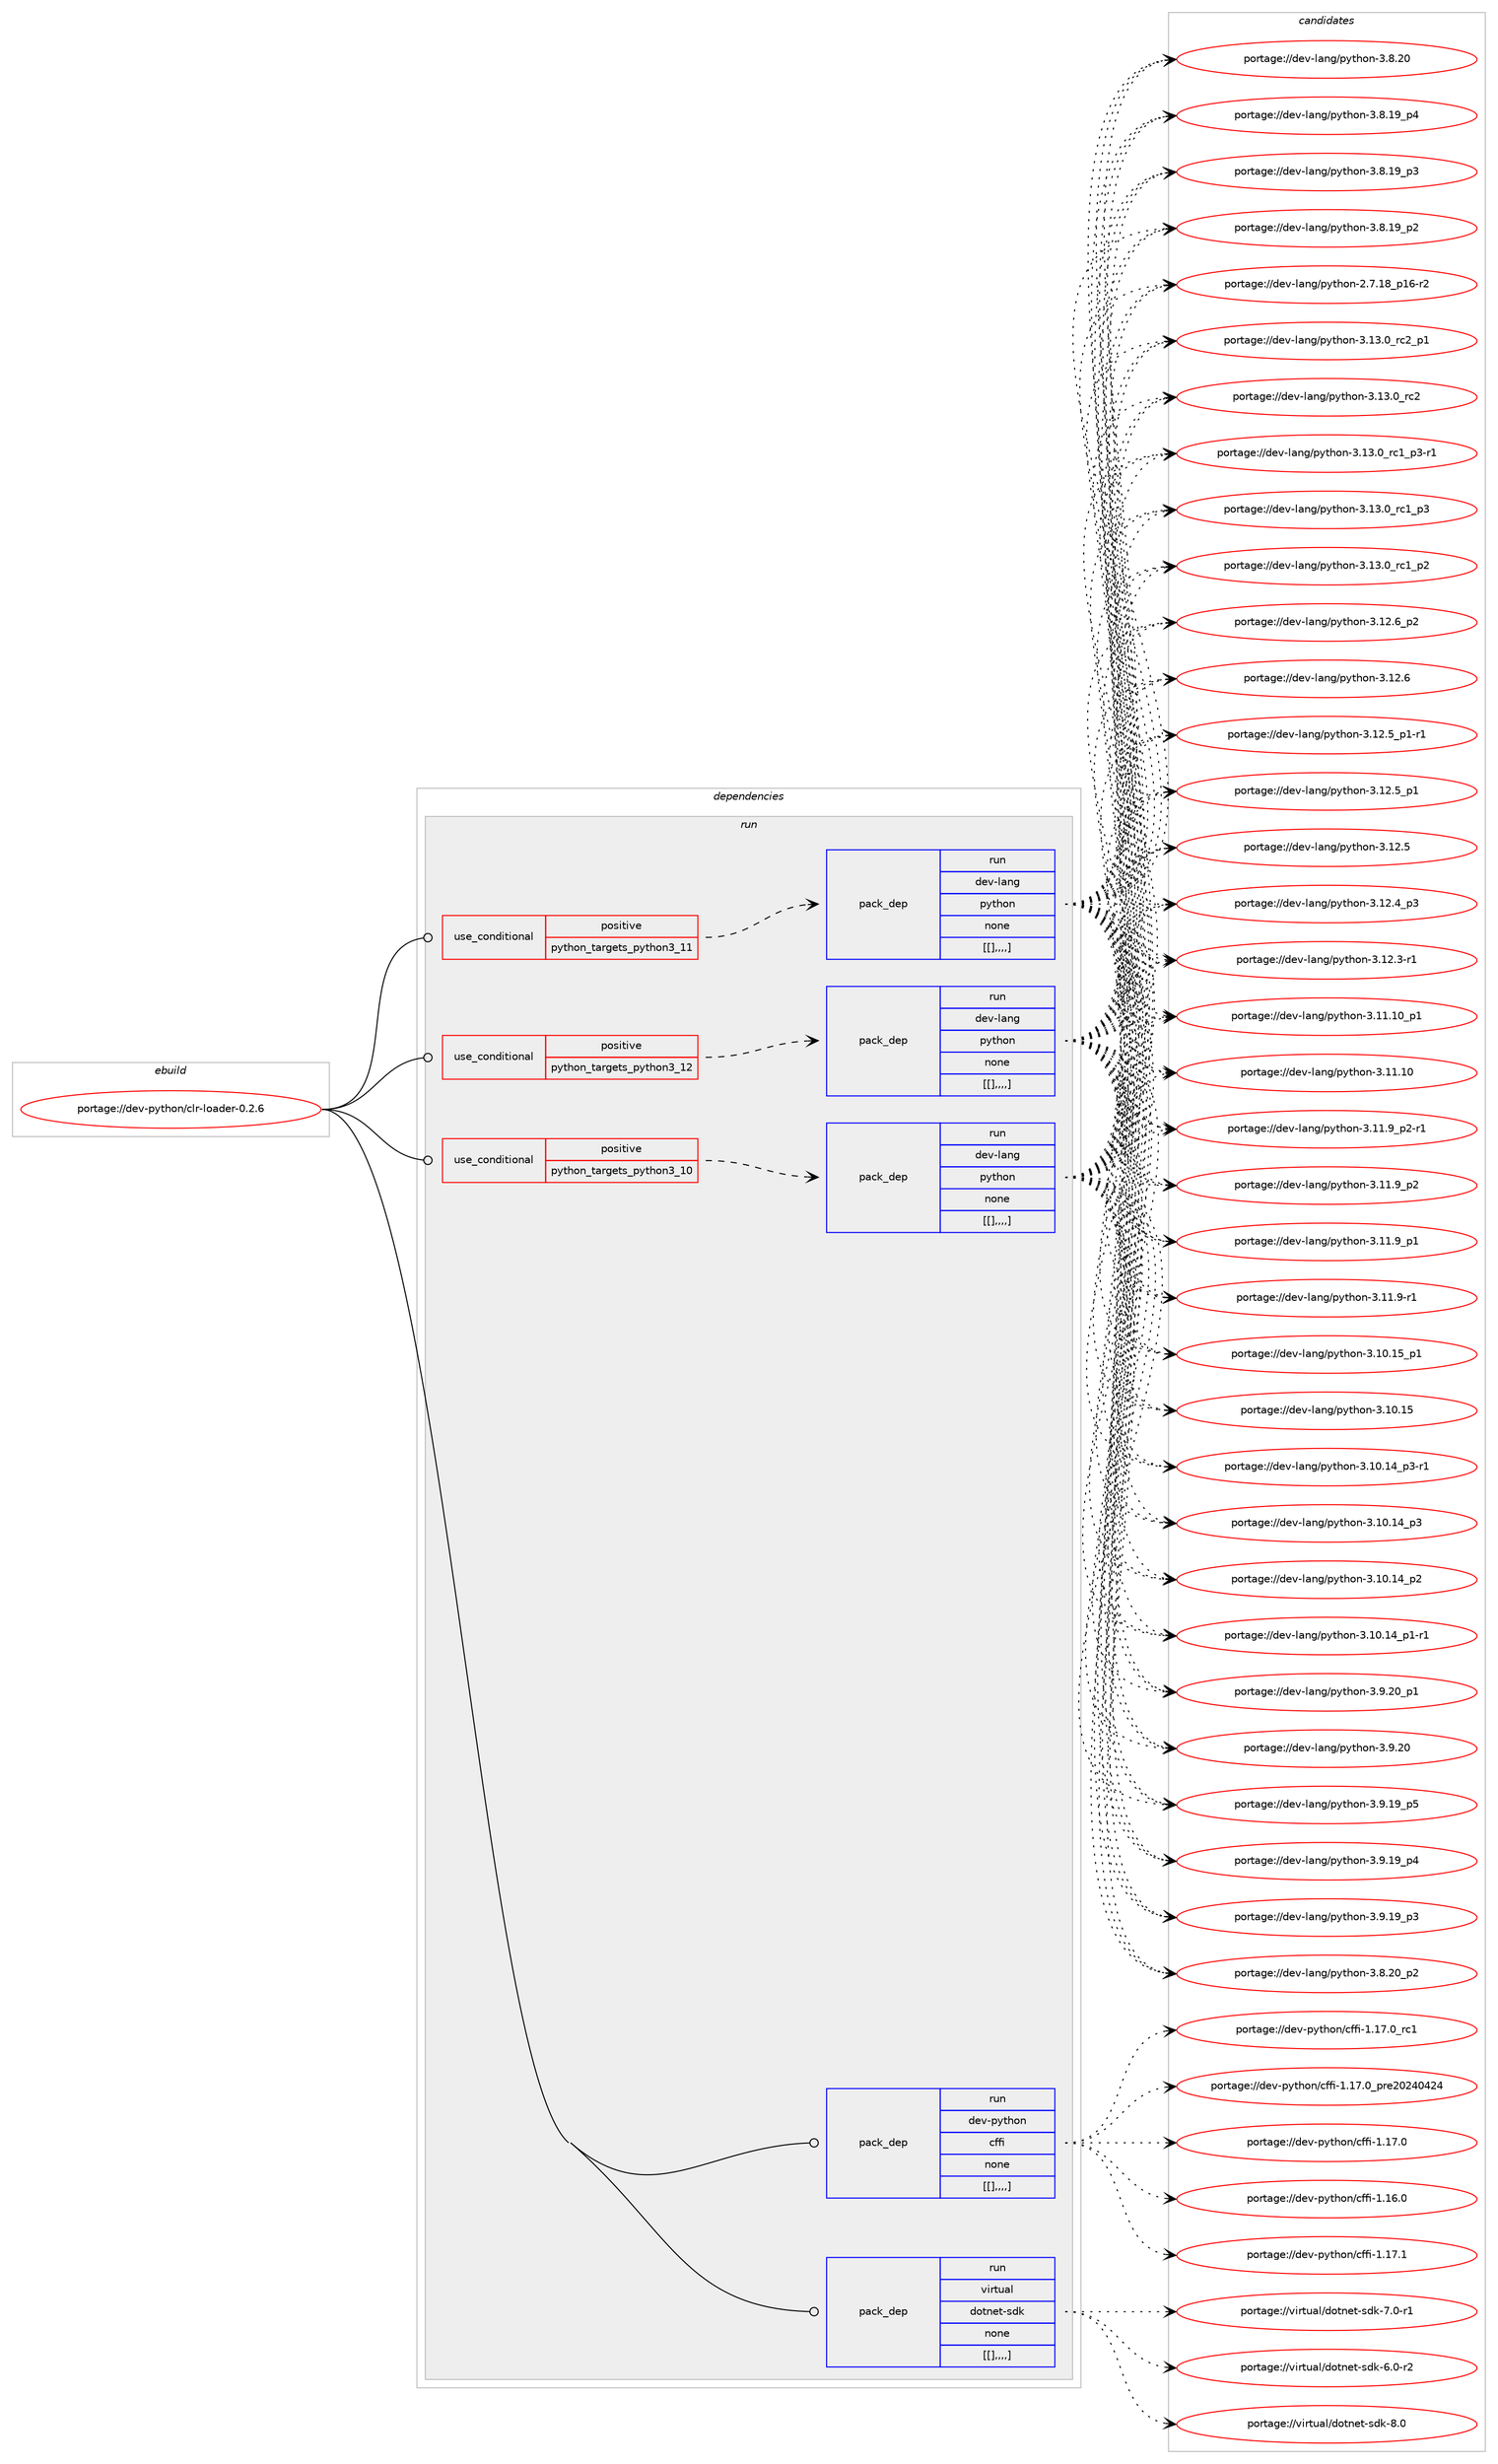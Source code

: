 digraph prolog {

# *************
# Graph options
# *************

newrank=true;
concentrate=true;
compound=true;
graph [rankdir=LR,fontname=Helvetica,fontsize=10,ranksep=1.5];#, ranksep=2.5, nodesep=0.2];
edge  [arrowhead=vee];
node  [fontname=Helvetica,fontsize=10];

# **********
# The ebuild
# **********

subgraph cluster_leftcol {
color=gray;
label=<<i>ebuild</i>>;
id [label="portage://dev-python/clr-loader-0.2.6", color=red, width=4, href="../dev-python/clr-loader-0.2.6.svg"];
}

# ****************
# The dependencies
# ****************

subgraph cluster_midcol {
color=gray;
label=<<i>dependencies</i>>;
subgraph cluster_compile {
fillcolor="#eeeeee";
style=filled;
label=<<i>compile</i>>;
}
subgraph cluster_compileandrun {
fillcolor="#eeeeee";
style=filled;
label=<<i>compile and run</i>>;
}
subgraph cluster_run {
fillcolor="#eeeeee";
style=filled;
label=<<i>run</i>>;
subgraph cond32865 {
dependency145618 [label=<<TABLE BORDER="0" CELLBORDER="1" CELLSPACING="0" CELLPADDING="4"><TR><TD ROWSPAN="3" CELLPADDING="10">use_conditional</TD></TR><TR><TD>positive</TD></TR><TR><TD>python_targets_python3_10</TD></TR></TABLE>>, shape=none, color=red];
subgraph pack111541 {
dependency145619 [label=<<TABLE BORDER="0" CELLBORDER="1" CELLSPACING="0" CELLPADDING="4" WIDTH="220"><TR><TD ROWSPAN="6" CELLPADDING="30">pack_dep</TD></TR><TR><TD WIDTH="110">run</TD></TR><TR><TD>dev-lang</TD></TR><TR><TD>python</TD></TR><TR><TD>none</TD></TR><TR><TD>[[],,,,]</TD></TR></TABLE>>, shape=none, color=blue];
}
dependency145618:e -> dependency145619:w [weight=20,style="dashed",arrowhead="vee"];
}
id:e -> dependency145618:w [weight=20,style="solid",arrowhead="odot"];
subgraph cond32866 {
dependency145620 [label=<<TABLE BORDER="0" CELLBORDER="1" CELLSPACING="0" CELLPADDING="4"><TR><TD ROWSPAN="3" CELLPADDING="10">use_conditional</TD></TR><TR><TD>positive</TD></TR><TR><TD>python_targets_python3_11</TD></TR></TABLE>>, shape=none, color=red];
subgraph pack111542 {
dependency145621 [label=<<TABLE BORDER="0" CELLBORDER="1" CELLSPACING="0" CELLPADDING="4" WIDTH="220"><TR><TD ROWSPAN="6" CELLPADDING="30">pack_dep</TD></TR><TR><TD WIDTH="110">run</TD></TR><TR><TD>dev-lang</TD></TR><TR><TD>python</TD></TR><TR><TD>none</TD></TR><TR><TD>[[],,,,]</TD></TR></TABLE>>, shape=none, color=blue];
}
dependency145620:e -> dependency145621:w [weight=20,style="dashed",arrowhead="vee"];
}
id:e -> dependency145620:w [weight=20,style="solid",arrowhead="odot"];
subgraph cond32867 {
dependency145622 [label=<<TABLE BORDER="0" CELLBORDER="1" CELLSPACING="0" CELLPADDING="4"><TR><TD ROWSPAN="3" CELLPADDING="10">use_conditional</TD></TR><TR><TD>positive</TD></TR><TR><TD>python_targets_python3_12</TD></TR></TABLE>>, shape=none, color=red];
subgraph pack111543 {
dependency145623 [label=<<TABLE BORDER="0" CELLBORDER="1" CELLSPACING="0" CELLPADDING="4" WIDTH="220"><TR><TD ROWSPAN="6" CELLPADDING="30">pack_dep</TD></TR><TR><TD WIDTH="110">run</TD></TR><TR><TD>dev-lang</TD></TR><TR><TD>python</TD></TR><TR><TD>none</TD></TR><TR><TD>[[],,,,]</TD></TR></TABLE>>, shape=none, color=blue];
}
dependency145622:e -> dependency145623:w [weight=20,style="dashed",arrowhead="vee"];
}
id:e -> dependency145622:w [weight=20,style="solid",arrowhead="odot"];
subgraph pack111544 {
dependency145624 [label=<<TABLE BORDER="0" CELLBORDER="1" CELLSPACING="0" CELLPADDING="4" WIDTH="220"><TR><TD ROWSPAN="6" CELLPADDING="30">pack_dep</TD></TR><TR><TD WIDTH="110">run</TD></TR><TR><TD>dev-python</TD></TR><TR><TD>cffi</TD></TR><TR><TD>none</TD></TR><TR><TD>[[],,,,]</TD></TR></TABLE>>, shape=none, color=blue];
}
id:e -> dependency145624:w [weight=20,style="solid",arrowhead="odot"];
subgraph pack111545 {
dependency145625 [label=<<TABLE BORDER="0" CELLBORDER="1" CELLSPACING="0" CELLPADDING="4" WIDTH="220"><TR><TD ROWSPAN="6" CELLPADDING="30">pack_dep</TD></TR><TR><TD WIDTH="110">run</TD></TR><TR><TD>virtual</TD></TR><TR><TD>dotnet-sdk</TD></TR><TR><TD>none</TD></TR><TR><TD>[[],,,,]</TD></TR></TABLE>>, shape=none, color=blue];
}
id:e -> dependency145625:w [weight=20,style="solid",arrowhead="odot"];
}
}

# **************
# The candidates
# **************

subgraph cluster_choices {
rank=same;
color=gray;
label=<<i>candidates</i>>;

subgraph choice111541 {
color=black;
nodesep=1;
choice100101118451089711010347112121116104111110455146495146489511499509511249 [label="portage://dev-lang/python-3.13.0_rc2_p1", color=red, width=4,href="../dev-lang/python-3.13.0_rc2_p1.svg"];
choice10010111845108971101034711212111610411111045514649514648951149950 [label="portage://dev-lang/python-3.13.0_rc2", color=red, width=4,href="../dev-lang/python-3.13.0_rc2.svg"];
choice1001011184510897110103471121211161041111104551464951464895114994995112514511449 [label="portage://dev-lang/python-3.13.0_rc1_p3-r1", color=red, width=4,href="../dev-lang/python-3.13.0_rc1_p3-r1.svg"];
choice100101118451089711010347112121116104111110455146495146489511499499511251 [label="portage://dev-lang/python-3.13.0_rc1_p3", color=red, width=4,href="../dev-lang/python-3.13.0_rc1_p3.svg"];
choice100101118451089711010347112121116104111110455146495146489511499499511250 [label="portage://dev-lang/python-3.13.0_rc1_p2", color=red, width=4,href="../dev-lang/python-3.13.0_rc1_p2.svg"];
choice100101118451089711010347112121116104111110455146495046549511250 [label="portage://dev-lang/python-3.12.6_p2", color=red, width=4,href="../dev-lang/python-3.12.6_p2.svg"];
choice10010111845108971101034711212111610411111045514649504654 [label="portage://dev-lang/python-3.12.6", color=red, width=4,href="../dev-lang/python-3.12.6.svg"];
choice1001011184510897110103471121211161041111104551464950465395112494511449 [label="portage://dev-lang/python-3.12.5_p1-r1", color=red, width=4,href="../dev-lang/python-3.12.5_p1-r1.svg"];
choice100101118451089711010347112121116104111110455146495046539511249 [label="portage://dev-lang/python-3.12.5_p1", color=red, width=4,href="../dev-lang/python-3.12.5_p1.svg"];
choice10010111845108971101034711212111610411111045514649504653 [label="portage://dev-lang/python-3.12.5", color=red, width=4,href="../dev-lang/python-3.12.5.svg"];
choice100101118451089711010347112121116104111110455146495046529511251 [label="portage://dev-lang/python-3.12.4_p3", color=red, width=4,href="../dev-lang/python-3.12.4_p3.svg"];
choice100101118451089711010347112121116104111110455146495046514511449 [label="portage://dev-lang/python-3.12.3-r1", color=red, width=4,href="../dev-lang/python-3.12.3-r1.svg"];
choice10010111845108971101034711212111610411111045514649494649489511249 [label="portage://dev-lang/python-3.11.10_p1", color=red, width=4,href="../dev-lang/python-3.11.10_p1.svg"];
choice1001011184510897110103471121211161041111104551464949464948 [label="portage://dev-lang/python-3.11.10", color=red, width=4,href="../dev-lang/python-3.11.10.svg"];
choice1001011184510897110103471121211161041111104551464949465795112504511449 [label="portage://dev-lang/python-3.11.9_p2-r1", color=red, width=4,href="../dev-lang/python-3.11.9_p2-r1.svg"];
choice100101118451089711010347112121116104111110455146494946579511250 [label="portage://dev-lang/python-3.11.9_p2", color=red, width=4,href="../dev-lang/python-3.11.9_p2.svg"];
choice100101118451089711010347112121116104111110455146494946579511249 [label="portage://dev-lang/python-3.11.9_p1", color=red, width=4,href="../dev-lang/python-3.11.9_p1.svg"];
choice100101118451089711010347112121116104111110455146494946574511449 [label="portage://dev-lang/python-3.11.9-r1", color=red, width=4,href="../dev-lang/python-3.11.9-r1.svg"];
choice10010111845108971101034711212111610411111045514649484649539511249 [label="portage://dev-lang/python-3.10.15_p1", color=red, width=4,href="../dev-lang/python-3.10.15_p1.svg"];
choice1001011184510897110103471121211161041111104551464948464953 [label="portage://dev-lang/python-3.10.15", color=red, width=4,href="../dev-lang/python-3.10.15.svg"];
choice100101118451089711010347112121116104111110455146494846495295112514511449 [label="portage://dev-lang/python-3.10.14_p3-r1", color=red, width=4,href="../dev-lang/python-3.10.14_p3-r1.svg"];
choice10010111845108971101034711212111610411111045514649484649529511251 [label="portage://dev-lang/python-3.10.14_p3", color=red, width=4,href="../dev-lang/python-3.10.14_p3.svg"];
choice10010111845108971101034711212111610411111045514649484649529511250 [label="portage://dev-lang/python-3.10.14_p2", color=red, width=4,href="../dev-lang/python-3.10.14_p2.svg"];
choice100101118451089711010347112121116104111110455146494846495295112494511449 [label="portage://dev-lang/python-3.10.14_p1-r1", color=red, width=4,href="../dev-lang/python-3.10.14_p1-r1.svg"];
choice100101118451089711010347112121116104111110455146574650489511249 [label="portage://dev-lang/python-3.9.20_p1", color=red, width=4,href="../dev-lang/python-3.9.20_p1.svg"];
choice10010111845108971101034711212111610411111045514657465048 [label="portage://dev-lang/python-3.9.20", color=red, width=4,href="../dev-lang/python-3.9.20.svg"];
choice100101118451089711010347112121116104111110455146574649579511253 [label="portage://dev-lang/python-3.9.19_p5", color=red, width=4,href="../dev-lang/python-3.9.19_p5.svg"];
choice100101118451089711010347112121116104111110455146574649579511252 [label="portage://dev-lang/python-3.9.19_p4", color=red, width=4,href="../dev-lang/python-3.9.19_p4.svg"];
choice100101118451089711010347112121116104111110455146574649579511251 [label="portage://dev-lang/python-3.9.19_p3", color=red, width=4,href="../dev-lang/python-3.9.19_p3.svg"];
choice100101118451089711010347112121116104111110455146564650489511250 [label="portage://dev-lang/python-3.8.20_p2", color=red, width=4,href="../dev-lang/python-3.8.20_p2.svg"];
choice10010111845108971101034711212111610411111045514656465048 [label="portage://dev-lang/python-3.8.20", color=red, width=4,href="../dev-lang/python-3.8.20.svg"];
choice100101118451089711010347112121116104111110455146564649579511252 [label="portage://dev-lang/python-3.8.19_p4", color=red, width=4,href="../dev-lang/python-3.8.19_p4.svg"];
choice100101118451089711010347112121116104111110455146564649579511251 [label="portage://dev-lang/python-3.8.19_p3", color=red, width=4,href="../dev-lang/python-3.8.19_p3.svg"];
choice100101118451089711010347112121116104111110455146564649579511250 [label="portage://dev-lang/python-3.8.19_p2", color=red, width=4,href="../dev-lang/python-3.8.19_p2.svg"];
choice100101118451089711010347112121116104111110455046554649569511249544511450 [label="portage://dev-lang/python-2.7.18_p16-r2", color=red, width=4,href="../dev-lang/python-2.7.18_p16-r2.svg"];
dependency145619:e -> choice100101118451089711010347112121116104111110455146495146489511499509511249:w [style=dotted,weight="100"];
dependency145619:e -> choice10010111845108971101034711212111610411111045514649514648951149950:w [style=dotted,weight="100"];
dependency145619:e -> choice1001011184510897110103471121211161041111104551464951464895114994995112514511449:w [style=dotted,weight="100"];
dependency145619:e -> choice100101118451089711010347112121116104111110455146495146489511499499511251:w [style=dotted,weight="100"];
dependency145619:e -> choice100101118451089711010347112121116104111110455146495146489511499499511250:w [style=dotted,weight="100"];
dependency145619:e -> choice100101118451089711010347112121116104111110455146495046549511250:w [style=dotted,weight="100"];
dependency145619:e -> choice10010111845108971101034711212111610411111045514649504654:w [style=dotted,weight="100"];
dependency145619:e -> choice1001011184510897110103471121211161041111104551464950465395112494511449:w [style=dotted,weight="100"];
dependency145619:e -> choice100101118451089711010347112121116104111110455146495046539511249:w [style=dotted,weight="100"];
dependency145619:e -> choice10010111845108971101034711212111610411111045514649504653:w [style=dotted,weight="100"];
dependency145619:e -> choice100101118451089711010347112121116104111110455146495046529511251:w [style=dotted,weight="100"];
dependency145619:e -> choice100101118451089711010347112121116104111110455146495046514511449:w [style=dotted,weight="100"];
dependency145619:e -> choice10010111845108971101034711212111610411111045514649494649489511249:w [style=dotted,weight="100"];
dependency145619:e -> choice1001011184510897110103471121211161041111104551464949464948:w [style=dotted,weight="100"];
dependency145619:e -> choice1001011184510897110103471121211161041111104551464949465795112504511449:w [style=dotted,weight="100"];
dependency145619:e -> choice100101118451089711010347112121116104111110455146494946579511250:w [style=dotted,weight="100"];
dependency145619:e -> choice100101118451089711010347112121116104111110455146494946579511249:w [style=dotted,weight="100"];
dependency145619:e -> choice100101118451089711010347112121116104111110455146494946574511449:w [style=dotted,weight="100"];
dependency145619:e -> choice10010111845108971101034711212111610411111045514649484649539511249:w [style=dotted,weight="100"];
dependency145619:e -> choice1001011184510897110103471121211161041111104551464948464953:w [style=dotted,weight="100"];
dependency145619:e -> choice100101118451089711010347112121116104111110455146494846495295112514511449:w [style=dotted,weight="100"];
dependency145619:e -> choice10010111845108971101034711212111610411111045514649484649529511251:w [style=dotted,weight="100"];
dependency145619:e -> choice10010111845108971101034711212111610411111045514649484649529511250:w [style=dotted,weight="100"];
dependency145619:e -> choice100101118451089711010347112121116104111110455146494846495295112494511449:w [style=dotted,weight="100"];
dependency145619:e -> choice100101118451089711010347112121116104111110455146574650489511249:w [style=dotted,weight="100"];
dependency145619:e -> choice10010111845108971101034711212111610411111045514657465048:w [style=dotted,weight="100"];
dependency145619:e -> choice100101118451089711010347112121116104111110455146574649579511253:w [style=dotted,weight="100"];
dependency145619:e -> choice100101118451089711010347112121116104111110455146574649579511252:w [style=dotted,weight="100"];
dependency145619:e -> choice100101118451089711010347112121116104111110455146574649579511251:w [style=dotted,weight="100"];
dependency145619:e -> choice100101118451089711010347112121116104111110455146564650489511250:w [style=dotted,weight="100"];
dependency145619:e -> choice10010111845108971101034711212111610411111045514656465048:w [style=dotted,weight="100"];
dependency145619:e -> choice100101118451089711010347112121116104111110455146564649579511252:w [style=dotted,weight="100"];
dependency145619:e -> choice100101118451089711010347112121116104111110455146564649579511251:w [style=dotted,weight="100"];
dependency145619:e -> choice100101118451089711010347112121116104111110455146564649579511250:w [style=dotted,weight="100"];
dependency145619:e -> choice100101118451089711010347112121116104111110455046554649569511249544511450:w [style=dotted,weight="100"];
}
subgraph choice111542 {
color=black;
nodesep=1;
choice100101118451089711010347112121116104111110455146495146489511499509511249 [label="portage://dev-lang/python-3.13.0_rc2_p1", color=red, width=4,href="../dev-lang/python-3.13.0_rc2_p1.svg"];
choice10010111845108971101034711212111610411111045514649514648951149950 [label="portage://dev-lang/python-3.13.0_rc2", color=red, width=4,href="../dev-lang/python-3.13.0_rc2.svg"];
choice1001011184510897110103471121211161041111104551464951464895114994995112514511449 [label="portage://dev-lang/python-3.13.0_rc1_p3-r1", color=red, width=4,href="../dev-lang/python-3.13.0_rc1_p3-r1.svg"];
choice100101118451089711010347112121116104111110455146495146489511499499511251 [label="portage://dev-lang/python-3.13.0_rc1_p3", color=red, width=4,href="../dev-lang/python-3.13.0_rc1_p3.svg"];
choice100101118451089711010347112121116104111110455146495146489511499499511250 [label="portage://dev-lang/python-3.13.0_rc1_p2", color=red, width=4,href="../dev-lang/python-3.13.0_rc1_p2.svg"];
choice100101118451089711010347112121116104111110455146495046549511250 [label="portage://dev-lang/python-3.12.6_p2", color=red, width=4,href="../dev-lang/python-3.12.6_p2.svg"];
choice10010111845108971101034711212111610411111045514649504654 [label="portage://dev-lang/python-3.12.6", color=red, width=4,href="../dev-lang/python-3.12.6.svg"];
choice1001011184510897110103471121211161041111104551464950465395112494511449 [label="portage://dev-lang/python-3.12.5_p1-r1", color=red, width=4,href="../dev-lang/python-3.12.5_p1-r1.svg"];
choice100101118451089711010347112121116104111110455146495046539511249 [label="portage://dev-lang/python-3.12.5_p1", color=red, width=4,href="../dev-lang/python-3.12.5_p1.svg"];
choice10010111845108971101034711212111610411111045514649504653 [label="portage://dev-lang/python-3.12.5", color=red, width=4,href="../dev-lang/python-3.12.5.svg"];
choice100101118451089711010347112121116104111110455146495046529511251 [label="portage://dev-lang/python-3.12.4_p3", color=red, width=4,href="../dev-lang/python-3.12.4_p3.svg"];
choice100101118451089711010347112121116104111110455146495046514511449 [label="portage://dev-lang/python-3.12.3-r1", color=red, width=4,href="../dev-lang/python-3.12.3-r1.svg"];
choice10010111845108971101034711212111610411111045514649494649489511249 [label="portage://dev-lang/python-3.11.10_p1", color=red, width=4,href="../dev-lang/python-3.11.10_p1.svg"];
choice1001011184510897110103471121211161041111104551464949464948 [label="portage://dev-lang/python-3.11.10", color=red, width=4,href="../dev-lang/python-3.11.10.svg"];
choice1001011184510897110103471121211161041111104551464949465795112504511449 [label="portage://dev-lang/python-3.11.9_p2-r1", color=red, width=4,href="../dev-lang/python-3.11.9_p2-r1.svg"];
choice100101118451089711010347112121116104111110455146494946579511250 [label="portage://dev-lang/python-3.11.9_p2", color=red, width=4,href="../dev-lang/python-3.11.9_p2.svg"];
choice100101118451089711010347112121116104111110455146494946579511249 [label="portage://dev-lang/python-3.11.9_p1", color=red, width=4,href="../dev-lang/python-3.11.9_p1.svg"];
choice100101118451089711010347112121116104111110455146494946574511449 [label="portage://dev-lang/python-3.11.9-r1", color=red, width=4,href="../dev-lang/python-3.11.9-r1.svg"];
choice10010111845108971101034711212111610411111045514649484649539511249 [label="portage://dev-lang/python-3.10.15_p1", color=red, width=4,href="../dev-lang/python-3.10.15_p1.svg"];
choice1001011184510897110103471121211161041111104551464948464953 [label="portage://dev-lang/python-3.10.15", color=red, width=4,href="../dev-lang/python-3.10.15.svg"];
choice100101118451089711010347112121116104111110455146494846495295112514511449 [label="portage://dev-lang/python-3.10.14_p3-r1", color=red, width=4,href="../dev-lang/python-3.10.14_p3-r1.svg"];
choice10010111845108971101034711212111610411111045514649484649529511251 [label="portage://dev-lang/python-3.10.14_p3", color=red, width=4,href="../dev-lang/python-3.10.14_p3.svg"];
choice10010111845108971101034711212111610411111045514649484649529511250 [label="portage://dev-lang/python-3.10.14_p2", color=red, width=4,href="../dev-lang/python-3.10.14_p2.svg"];
choice100101118451089711010347112121116104111110455146494846495295112494511449 [label="portage://dev-lang/python-3.10.14_p1-r1", color=red, width=4,href="../dev-lang/python-3.10.14_p1-r1.svg"];
choice100101118451089711010347112121116104111110455146574650489511249 [label="portage://dev-lang/python-3.9.20_p1", color=red, width=4,href="../dev-lang/python-3.9.20_p1.svg"];
choice10010111845108971101034711212111610411111045514657465048 [label="portage://dev-lang/python-3.9.20", color=red, width=4,href="../dev-lang/python-3.9.20.svg"];
choice100101118451089711010347112121116104111110455146574649579511253 [label="portage://dev-lang/python-3.9.19_p5", color=red, width=4,href="../dev-lang/python-3.9.19_p5.svg"];
choice100101118451089711010347112121116104111110455146574649579511252 [label="portage://dev-lang/python-3.9.19_p4", color=red, width=4,href="../dev-lang/python-3.9.19_p4.svg"];
choice100101118451089711010347112121116104111110455146574649579511251 [label="portage://dev-lang/python-3.9.19_p3", color=red, width=4,href="../dev-lang/python-3.9.19_p3.svg"];
choice100101118451089711010347112121116104111110455146564650489511250 [label="portage://dev-lang/python-3.8.20_p2", color=red, width=4,href="../dev-lang/python-3.8.20_p2.svg"];
choice10010111845108971101034711212111610411111045514656465048 [label="portage://dev-lang/python-3.8.20", color=red, width=4,href="../dev-lang/python-3.8.20.svg"];
choice100101118451089711010347112121116104111110455146564649579511252 [label="portage://dev-lang/python-3.8.19_p4", color=red, width=4,href="../dev-lang/python-3.8.19_p4.svg"];
choice100101118451089711010347112121116104111110455146564649579511251 [label="portage://dev-lang/python-3.8.19_p3", color=red, width=4,href="../dev-lang/python-3.8.19_p3.svg"];
choice100101118451089711010347112121116104111110455146564649579511250 [label="portage://dev-lang/python-3.8.19_p2", color=red, width=4,href="../dev-lang/python-3.8.19_p2.svg"];
choice100101118451089711010347112121116104111110455046554649569511249544511450 [label="portage://dev-lang/python-2.7.18_p16-r2", color=red, width=4,href="../dev-lang/python-2.7.18_p16-r2.svg"];
dependency145621:e -> choice100101118451089711010347112121116104111110455146495146489511499509511249:w [style=dotted,weight="100"];
dependency145621:e -> choice10010111845108971101034711212111610411111045514649514648951149950:w [style=dotted,weight="100"];
dependency145621:e -> choice1001011184510897110103471121211161041111104551464951464895114994995112514511449:w [style=dotted,weight="100"];
dependency145621:e -> choice100101118451089711010347112121116104111110455146495146489511499499511251:w [style=dotted,weight="100"];
dependency145621:e -> choice100101118451089711010347112121116104111110455146495146489511499499511250:w [style=dotted,weight="100"];
dependency145621:e -> choice100101118451089711010347112121116104111110455146495046549511250:w [style=dotted,weight="100"];
dependency145621:e -> choice10010111845108971101034711212111610411111045514649504654:w [style=dotted,weight="100"];
dependency145621:e -> choice1001011184510897110103471121211161041111104551464950465395112494511449:w [style=dotted,weight="100"];
dependency145621:e -> choice100101118451089711010347112121116104111110455146495046539511249:w [style=dotted,weight="100"];
dependency145621:e -> choice10010111845108971101034711212111610411111045514649504653:w [style=dotted,weight="100"];
dependency145621:e -> choice100101118451089711010347112121116104111110455146495046529511251:w [style=dotted,weight="100"];
dependency145621:e -> choice100101118451089711010347112121116104111110455146495046514511449:w [style=dotted,weight="100"];
dependency145621:e -> choice10010111845108971101034711212111610411111045514649494649489511249:w [style=dotted,weight="100"];
dependency145621:e -> choice1001011184510897110103471121211161041111104551464949464948:w [style=dotted,weight="100"];
dependency145621:e -> choice1001011184510897110103471121211161041111104551464949465795112504511449:w [style=dotted,weight="100"];
dependency145621:e -> choice100101118451089711010347112121116104111110455146494946579511250:w [style=dotted,weight="100"];
dependency145621:e -> choice100101118451089711010347112121116104111110455146494946579511249:w [style=dotted,weight="100"];
dependency145621:e -> choice100101118451089711010347112121116104111110455146494946574511449:w [style=dotted,weight="100"];
dependency145621:e -> choice10010111845108971101034711212111610411111045514649484649539511249:w [style=dotted,weight="100"];
dependency145621:e -> choice1001011184510897110103471121211161041111104551464948464953:w [style=dotted,weight="100"];
dependency145621:e -> choice100101118451089711010347112121116104111110455146494846495295112514511449:w [style=dotted,weight="100"];
dependency145621:e -> choice10010111845108971101034711212111610411111045514649484649529511251:w [style=dotted,weight="100"];
dependency145621:e -> choice10010111845108971101034711212111610411111045514649484649529511250:w [style=dotted,weight="100"];
dependency145621:e -> choice100101118451089711010347112121116104111110455146494846495295112494511449:w [style=dotted,weight="100"];
dependency145621:e -> choice100101118451089711010347112121116104111110455146574650489511249:w [style=dotted,weight="100"];
dependency145621:e -> choice10010111845108971101034711212111610411111045514657465048:w [style=dotted,weight="100"];
dependency145621:e -> choice100101118451089711010347112121116104111110455146574649579511253:w [style=dotted,weight="100"];
dependency145621:e -> choice100101118451089711010347112121116104111110455146574649579511252:w [style=dotted,weight="100"];
dependency145621:e -> choice100101118451089711010347112121116104111110455146574649579511251:w [style=dotted,weight="100"];
dependency145621:e -> choice100101118451089711010347112121116104111110455146564650489511250:w [style=dotted,weight="100"];
dependency145621:e -> choice10010111845108971101034711212111610411111045514656465048:w [style=dotted,weight="100"];
dependency145621:e -> choice100101118451089711010347112121116104111110455146564649579511252:w [style=dotted,weight="100"];
dependency145621:e -> choice100101118451089711010347112121116104111110455146564649579511251:w [style=dotted,weight="100"];
dependency145621:e -> choice100101118451089711010347112121116104111110455146564649579511250:w [style=dotted,weight="100"];
dependency145621:e -> choice100101118451089711010347112121116104111110455046554649569511249544511450:w [style=dotted,weight="100"];
}
subgraph choice111543 {
color=black;
nodesep=1;
choice100101118451089711010347112121116104111110455146495146489511499509511249 [label="portage://dev-lang/python-3.13.0_rc2_p1", color=red, width=4,href="../dev-lang/python-3.13.0_rc2_p1.svg"];
choice10010111845108971101034711212111610411111045514649514648951149950 [label="portage://dev-lang/python-3.13.0_rc2", color=red, width=4,href="../dev-lang/python-3.13.0_rc2.svg"];
choice1001011184510897110103471121211161041111104551464951464895114994995112514511449 [label="portage://dev-lang/python-3.13.0_rc1_p3-r1", color=red, width=4,href="../dev-lang/python-3.13.0_rc1_p3-r1.svg"];
choice100101118451089711010347112121116104111110455146495146489511499499511251 [label="portage://dev-lang/python-3.13.0_rc1_p3", color=red, width=4,href="../dev-lang/python-3.13.0_rc1_p3.svg"];
choice100101118451089711010347112121116104111110455146495146489511499499511250 [label="portage://dev-lang/python-3.13.0_rc1_p2", color=red, width=4,href="../dev-lang/python-3.13.0_rc1_p2.svg"];
choice100101118451089711010347112121116104111110455146495046549511250 [label="portage://dev-lang/python-3.12.6_p2", color=red, width=4,href="../dev-lang/python-3.12.6_p2.svg"];
choice10010111845108971101034711212111610411111045514649504654 [label="portage://dev-lang/python-3.12.6", color=red, width=4,href="../dev-lang/python-3.12.6.svg"];
choice1001011184510897110103471121211161041111104551464950465395112494511449 [label="portage://dev-lang/python-3.12.5_p1-r1", color=red, width=4,href="../dev-lang/python-3.12.5_p1-r1.svg"];
choice100101118451089711010347112121116104111110455146495046539511249 [label="portage://dev-lang/python-3.12.5_p1", color=red, width=4,href="../dev-lang/python-3.12.5_p1.svg"];
choice10010111845108971101034711212111610411111045514649504653 [label="portage://dev-lang/python-3.12.5", color=red, width=4,href="../dev-lang/python-3.12.5.svg"];
choice100101118451089711010347112121116104111110455146495046529511251 [label="portage://dev-lang/python-3.12.4_p3", color=red, width=4,href="../dev-lang/python-3.12.4_p3.svg"];
choice100101118451089711010347112121116104111110455146495046514511449 [label="portage://dev-lang/python-3.12.3-r1", color=red, width=4,href="../dev-lang/python-3.12.3-r1.svg"];
choice10010111845108971101034711212111610411111045514649494649489511249 [label="portage://dev-lang/python-3.11.10_p1", color=red, width=4,href="../dev-lang/python-3.11.10_p1.svg"];
choice1001011184510897110103471121211161041111104551464949464948 [label="portage://dev-lang/python-3.11.10", color=red, width=4,href="../dev-lang/python-3.11.10.svg"];
choice1001011184510897110103471121211161041111104551464949465795112504511449 [label="portage://dev-lang/python-3.11.9_p2-r1", color=red, width=4,href="../dev-lang/python-3.11.9_p2-r1.svg"];
choice100101118451089711010347112121116104111110455146494946579511250 [label="portage://dev-lang/python-3.11.9_p2", color=red, width=4,href="../dev-lang/python-3.11.9_p2.svg"];
choice100101118451089711010347112121116104111110455146494946579511249 [label="portage://dev-lang/python-3.11.9_p1", color=red, width=4,href="../dev-lang/python-3.11.9_p1.svg"];
choice100101118451089711010347112121116104111110455146494946574511449 [label="portage://dev-lang/python-3.11.9-r1", color=red, width=4,href="../dev-lang/python-3.11.9-r1.svg"];
choice10010111845108971101034711212111610411111045514649484649539511249 [label="portage://dev-lang/python-3.10.15_p1", color=red, width=4,href="../dev-lang/python-3.10.15_p1.svg"];
choice1001011184510897110103471121211161041111104551464948464953 [label="portage://dev-lang/python-3.10.15", color=red, width=4,href="../dev-lang/python-3.10.15.svg"];
choice100101118451089711010347112121116104111110455146494846495295112514511449 [label="portage://dev-lang/python-3.10.14_p3-r1", color=red, width=4,href="../dev-lang/python-3.10.14_p3-r1.svg"];
choice10010111845108971101034711212111610411111045514649484649529511251 [label="portage://dev-lang/python-3.10.14_p3", color=red, width=4,href="../dev-lang/python-3.10.14_p3.svg"];
choice10010111845108971101034711212111610411111045514649484649529511250 [label="portage://dev-lang/python-3.10.14_p2", color=red, width=4,href="../dev-lang/python-3.10.14_p2.svg"];
choice100101118451089711010347112121116104111110455146494846495295112494511449 [label="portage://dev-lang/python-3.10.14_p1-r1", color=red, width=4,href="../dev-lang/python-3.10.14_p1-r1.svg"];
choice100101118451089711010347112121116104111110455146574650489511249 [label="portage://dev-lang/python-3.9.20_p1", color=red, width=4,href="../dev-lang/python-3.9.20_p1.svg"];
choice10010111845108971101034711212111610411111045514657465048 [label="portage://dev-lang/python-3.9.20", color=red, width=4,href="../dev-lang/python-3.9.20.svg"];
choice100101118451089711010347112121116104111110455146574649579511253 [label="portage://dev-lang/python-3.9.19_p5", color=red, width=4,href="../dev-lang/python-3.9.19_p5.svg"];
choice100101118451089711010347112121116104111110455146574649579511252 [label="portage://dev-lang/python-3.9.19_p4", color=red, width=4,href="../dev-lang/python-3.9.19_p4.svg"];
choice100101118451089711010347112121116104111110455146574649579511251 [label="portage://dev-lang/python-3.9.19_p3", color=red, width=4,href="../dev-lang/python-3.9.19_p3.svg"];
choice100101118451089711010347112121116104111110455146564650489511250 [label="portage://dev-lang/python-3.8.20_p2", color=red, width=4,href="../dev-lang/python-3.8.20_p2.svg"];
choice10010111845108971101034711212111610411111045514656465048 [label="portage://dev-lang/python-3.8.20", color=red, width=4,href="../dev-lang/python-3.8.20.svg"];
choice100101118451089711010347112121116104111110455146564649579511252 [label="portage://dev-lang/python-3.8.19_p4", color=red, width=4,href="../dev-lang/python-3.8.19_p4.svg"];
choice100101118451089711010347112121116104111110455146564649579511251 [label="portage://dev-lang/python-3.8.19_p3", color=red, width=4,href="../dev-lang/python-3.8.19_p3.svg"];
choice100101118451089711010347112121116104111110455146564649579511250 [label="portage://dev-lang/python-3.8.19_p2", color=red, width=4,href="../dev-lang/python-3.8.19_p2.svg"];
choice100101118451089711010347112121116104111110455046554649569511249544511450 [label="portage://dev-lang/python-2.7.18_p16-r2", color=red, width=4,href="../dev-lang/python-2.7.18_p16-r2.svg"];
dependency145623:e -> choice100101118451089711010347112121116104111110455146495146489511499509511249:w [style=dotted,weight="100"];
dependency145623:e -> choice10010111845108971101034711212111610411111045514649514648951149950:w [style=dotted,weight="100"];
dependency145623:e -> choice1001011184510897110103471121211161041111104551464951464895114994995112514511449:w [style=dotted,weight="100"];
dependency145623:e -> choice100101118451089711010347112121116104111110455146495146489511499499511251:w [style=dotted,weight="100"];
dependency145623:e -> choice100101118451089711010347112121116104111110455146495146489511499499511250:w [style=dotted,weight="100"];
dependency145623:e -> choice100101118451089711010347112121116104111110455146495046549511250:w [style=dotted,weight="100"];
dependency145623:e -> choice10010111845108971101034711212111610411111045514649504654:w [style=dotted,weight="100"];
dependency145623:e -> choice1001011184510897110103471121211161041111104551464950465395112494511449:w [style=dotted,weight="100"];
dependency145623:e -> choice100101118451089711010347112121116104111110455146495046539511249:w [style=dotted,weight="100"];
dependency145623:e -> choice10010111845108971101034711212111610411111045514649504653:w [style=dotted,weight="100"];
dependency145623:e -> choice100101118451089711010347112121116104111110455146495046529511251:w [style=dotted,weight="100"];
dependency145623:e -> choice100101118451089711010347112121116104111110455146495046514511449:w [style=dotted,weight="100"];
dependency145623:e -> choice10010111845108971101034711212111610411111045514649494649489511249:w [style=dotted,weight="100"];
dependency145623:e -> choice1001011184510897110103471121211161041111104551464949464948:w [style=dotted,weight="100"];
dependency145623:e -> choice1001011184510897110103471121211161041111104551464949465795112504511449:w [style=dotted,weight="100"];
dependency145623:e -> choice100101118451089711010347112121116104111110455146494946579511250:w [style=dotted,weight="100"];
dependency145623:e -> choice100101118451089711010347112121116104111110455146494946579511249:w [style=dotted,weight="100"];
dependency145623:e -> choice100101118451089711010347112121116104111110455146494946574511449:w [style=dotted,weight="100"];
dependency145623:e -> choice10010111845108971101034711212111610411111045514649484649539511249:w [style=dotted,weight="100"];
dependency145623:e -> choice1001011184510897110103471121211161041111104551464948464953:w [style=dotted,weight="100"];
dependency145623:e -> choice100101118451089711010347112121116104111110455146494846495295112514511449:w [style=dotted,weight="100"];
dependency145623:e -> choice10010111845108971101034711212111610411111045514649484649529511251:w [style=dotted,weight="100"];
dependency145623:e -> choice10010111845108971101034711212111610411111045514649484649529511250:w [style=dotted,weight="100"];
dependency145623:e -> choice100101118451089711010347112121116104111110455146494846495295112494511449:w [style=dotted,weight="100"];
dependency145623:e -> choice100101118451089711010347112121116104111110455146574650489511249:w [style=dotted,weight="100"];
dependency145623:e -> choice10010111845108971101034711212111610411111045514657465048:w [style=dotted,weight="100"];
dependency145623:e -> choice100101118451089711010347112121116104111110455146574649579511253:w [style=dotted,weight="100"];
dependency145623:e -> choice100101118451089711010347112121116104111110455146574649579511252:w [style=dotted,weight="100"];
dependency145623:e -> choice100101118451089711010347112121116104111110455146574649579511251:w [style=dotted,weight="100"];
dependency145623:e -> choice100101118451089711010347112121116104111110455146564650489511250:w [style=dotted,weight="100"];
dependency145623:e -> choice10010111845108971101034711212111610411111045514656465048:w [style=dotted,weight="100"];
dependency145623:e -> choice100101118451089711010347112121116104111110455146564649579511252:w [style=dotted,weight="100"];
dependency145623:e -> choice100101118451089711010347112121116104111110455146564649579511251:w [style=dotted,weight="100"];
dependency145623:e -> choice100101118451089711010347112121116104111110455146564649579511250:w [style=dotted,weight="100"];
dependency145623:e -> choice100101118451089711010347112121116104111110455046554649569511249544511450:w [style=dotted,weight="100"];
}
subgraph choice111544 {
color=black;
nodesep=1;
choice10010111845112121116104111110479910210210545494649554649 [label="portage://dev-python/cffi-1.17.1", color=red, width=4,href="../dev-python/cffi-1.17.1.svg"];
choice10010111845112121116104111110479910210210545494649554648951149949 [label="portage://dev-python/cffi-1.17.0_rc1", color=red, width=4,href="../dev-python/cffi-1.17.0_rc1.svg"];
choice10010111845112121116104111110479910210210545494649554648951121141015048505248525052 [label="portage://dev-python/cffi-1.17.0_pre20240424", color=red, width=4,href="../dev-python/cffi-1.17.0_pre20240424.svg"];
choice10010111845112121116104111110479910210210545494649554648 [label="portage://dev-python/cffi-1.17.0", color=red, width=4,href="../dev-python/cffi-1.17.0.svg"];
choice10010111845112121116104111110479910210210545494649544648 [label="portage://dev-python/cffi-1.16.0", color=red, width=4,href="../dev-python/cffi-1.16.0.svg"];
dependency145624:e -> choice10010111845112121116104111110479910210210545494649554649:w [style=dotted,weight="100"];
dependency145624:e -> choice10010111845112121116104111110479910210210545494649554648951149949:w [style=dotted,weight="100"];
dependency145624:e -> choice10010111845112121116104111110479910210210545494649554648951121141015048505248525052:w [style=dotted,weight="100"];
dependency145624:e -> choice10010111845112121116104111110479910210210545494649554648:w [style=dotted,weight="100"];
dependency145624:e -> choice10010111845112121116104111110479910210210545494649544648:w [style=dotted,weight="100"];
}
subgraph choice111545 {
color=black;
nodesep=1;
choice11810511411611797108471001111161101011164511510010745564648 [label="portage://virtual/dotnet-sdk-8.0", color=red, width=4,href="../virtual/dotnet-sdk-8.0.svg"];
choice118105114116117971084710011111611010111645115100107455546484511449 [label="portage://virtual/dotnet-sdk-7.0-r1", color=red, width=4,href="../virtual/dotnet-sdk-7.0-r1.svg"];
choice118105114116117971084710011111611010111645115100107455446484511450 [label="portage://virtual/dotnet-sdk-6.0-r2", color=red, width=4,href="../virtual/dotnet-sdk-6.0-r2.svg"];
dependency145625:e -> choice11810511411611797108471001111161101011164511510010745564648:w [style=dotted,weight="100"];
dependency145625:e -> choice118105114116117971084710011111611010111645115100107455546484511449:w [style=dotted,weight="100"];
dependency145625:e -> choice118105114116117971084710011111611010111645115100107455446484511450:w [style=dotted,weight="100"];
}
}

}
